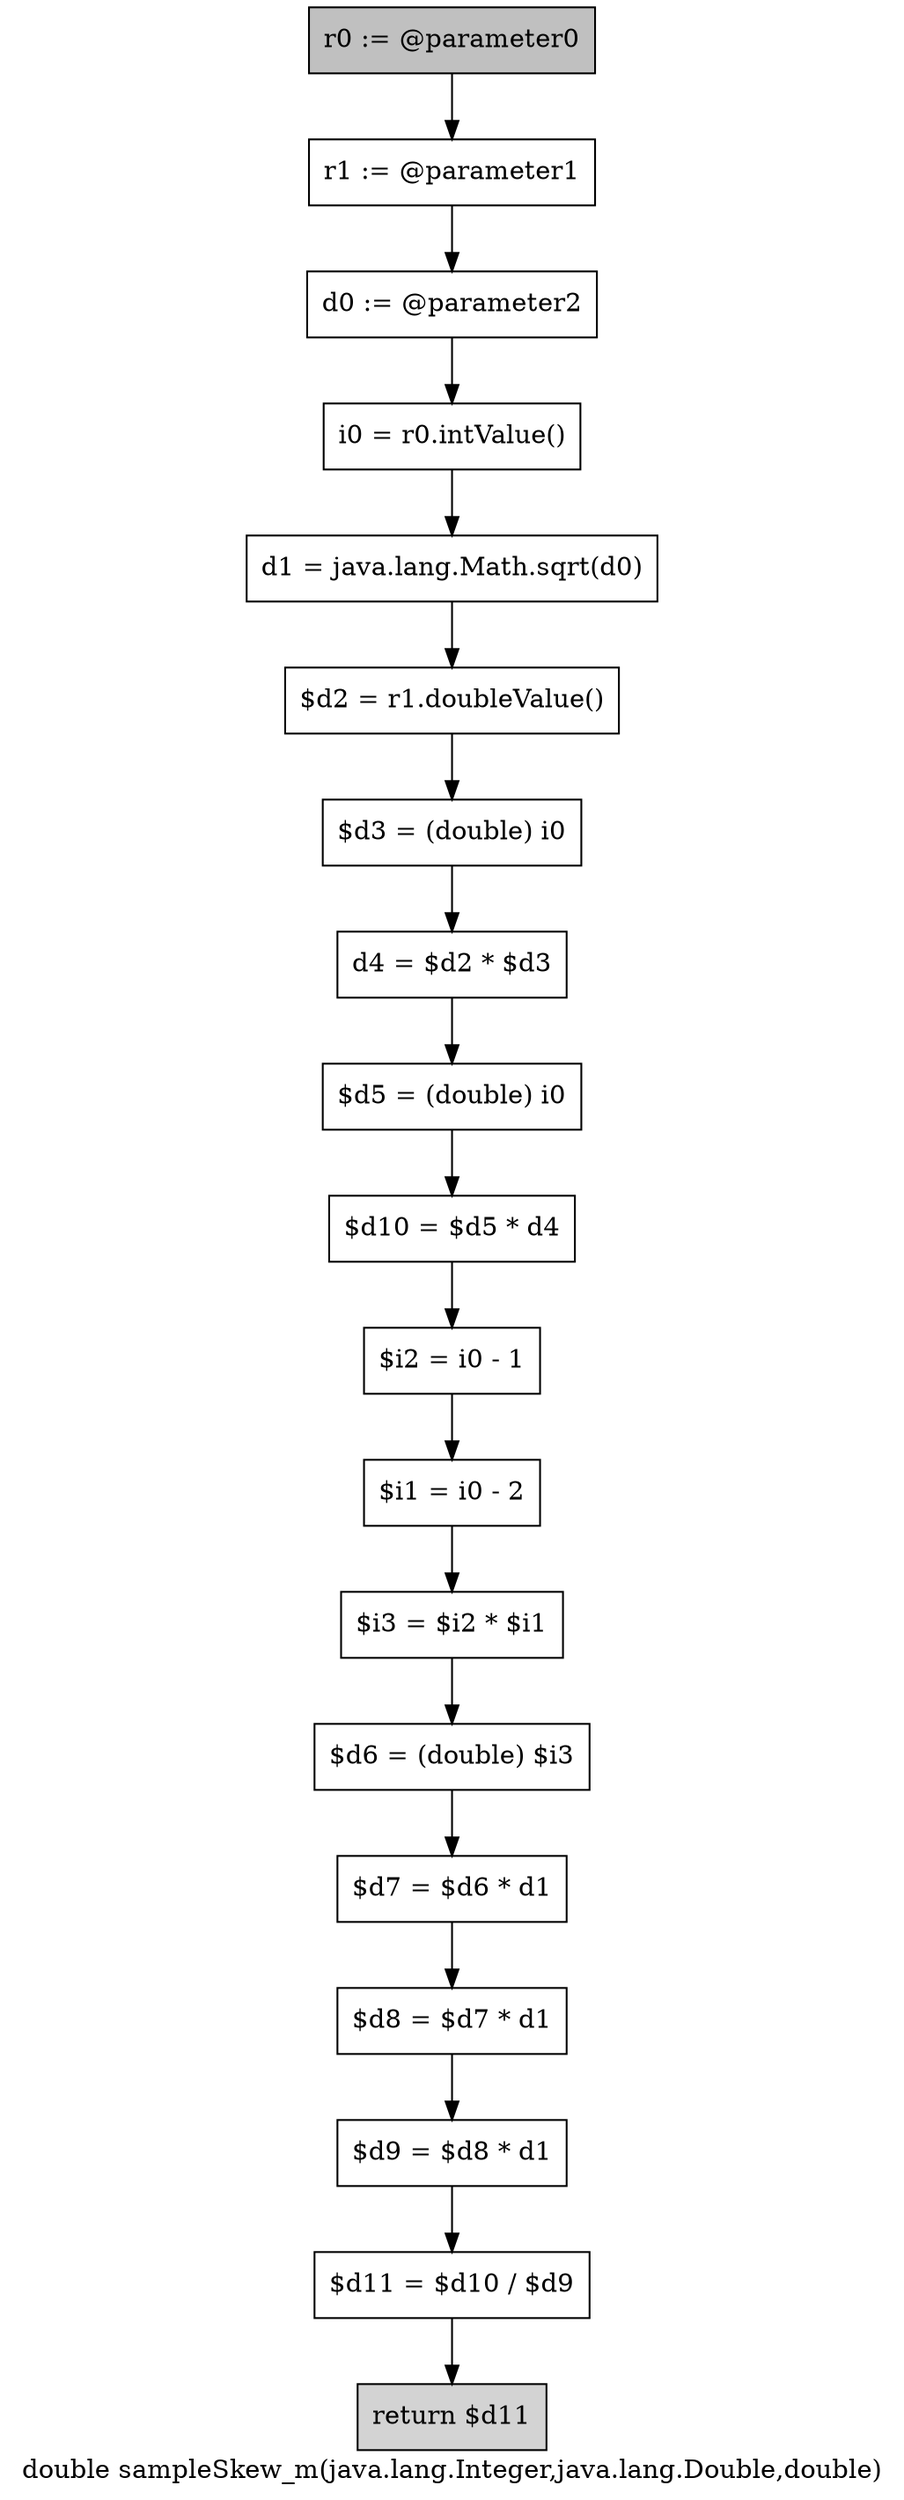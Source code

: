 digraph "double sampleSkew_m(java.lang.Integer,java.lang.Double,double)" {
    label="double sampleSkew_m(java.lang.Integer,java.lang.Double,double)";
    node [shape=box];
    "0" [style=filled,fillcolor=gray,label="r0 := @parameter0",];
    "1" [label="r1 := @parameter1",];
    "0"->"1";
    "2" [label="d0 := @parameter2",];
    "1"->"2";
    "3" [label="i0 = r0.intValue()",];
    "2"->"3";
    "4" [label="d1 = java.lang.Math.sqrt(d0)",];
    "3"->"4";
    "5" [label="$d2 = r1.doubleValue()",];
    "4"->"5";
    "6" [label="$d3 = (double) i0",];
    "5"->"6";
    "7" [label="d4 = $d2 * $d3",];
    "6"->"7";
    "8" [label="$d5 = (double) i0",];
    "7"->"8";
    "9" [label="$d10 = $d5 * d4",];
    "8"->"9";
    "10" [label="$i2 = i0 - 1",];
    "9"->"10";
    "11" [label="$i1 = i0 - 2",];
    "10"->"11";
    "12" [label="$i3 = $i2 * $i1",];
    "11"->"12";
    "13" [label="$d6 = (double) $i3",];
    "12"->"13";
    "14" [label="$d7 = $d6 * d1",];
    "13"->"14";
    "15" [label="$d8 = $d7 * d1",];
    "14"->"15";
    "16" [label="$d9 = $d8 * d1",];
    "15"->"16";
    "17" [label="$d11 = $d10 / $d9",];
    "16"->"17";
    "18" [style=filled,fillcolor=lightgray,label="return $d11",];
    "17"->"18";
}
